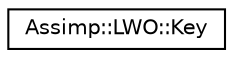 digraph "Graphical Class Hierarchy"
{
  edge [fontname="Helvetica",fontsize="10",labelfontname="Helvetica",labelfontsize="10"];
  node [fontname="Helvetica",fontsize="10",shape=record];
  rankdir="LR";
  Node1 [label="Assimp::LWO::Key",height=0.2,width=0.4,color="black", fillcolor="white", style="filled",URL="$struct_assimp_1_1_l_w_o_1_1_key.html",tooltip="Data structure for a LWO animation keyframe. "];
}
